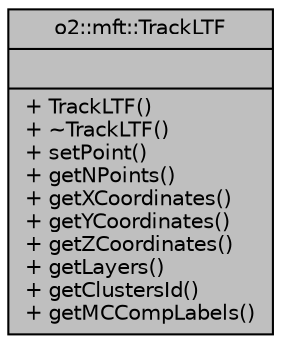 digraph "o2::mft::TrackLTF"
{
 // INTERACTIVE_SVG=YES
  bgcolor="transparent";
  edge [fontname="Helvetica",fontsize="10",labelfontname="Helvetica",labelfontsize="10"];
  node [fontname="Helvetica",fontsize="10",shape=record];
  Node1 [label="{o2::mft::TrackLTF\n||+ TrackLTF()\l+ ~TrackLTF()\l+ setPoint()\l+ getNPoints()\l+ getXCoordinates()\l+ getYCoordinates()\l+ getZCoordinates()\l+ getLayers()\l+ getClustersId()\l+ getMCCompLabels()\l}",height=0.2,width=0.4,color="black", fillcolor="grey75", style="filled", fontcolor="black"];
}
